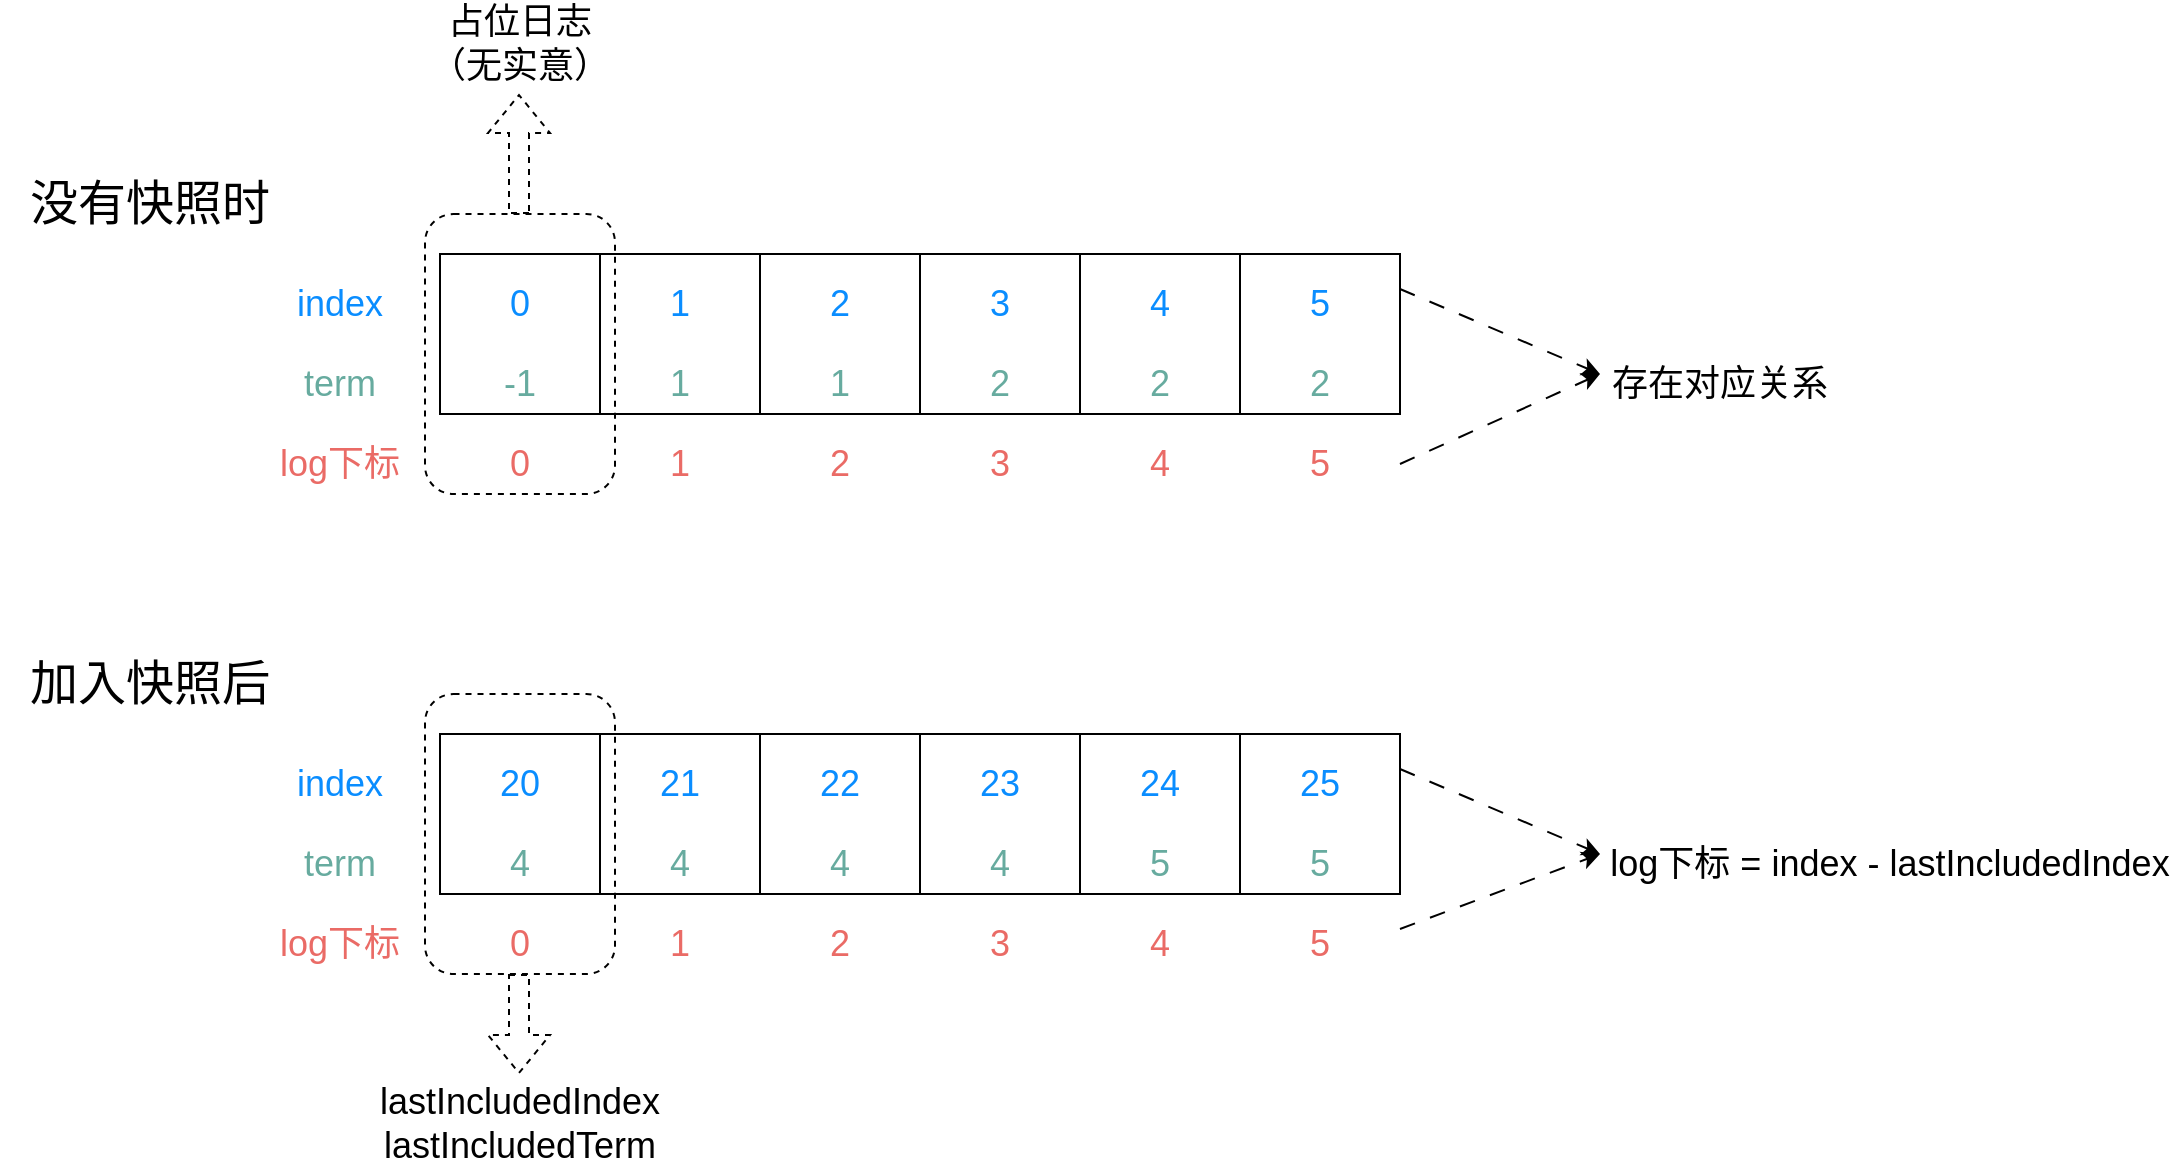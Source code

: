 <mxfile version="22.1.3" type="device">
  <diagram name="第 1 页" id="jEtxKbM4phd7YvFjF5oO">
    <mxGraphModel dx="11434" dy="833" grid="1" gridSize="10" guides="1" tooltips="1" connect="1" arrows="1" fold="1" page="1" pageScale="1" pageWidth="10000" pageHeight="10000" math="0" shadow="0">
      <root>
        <mxCell id="0" />
        <mxCell id="1" parent="0" />
        <mxCell id="5jNkxWglDAMmyHPoEOQR-1" value="&lt;font style=&quot;font-size: 24px;&quot;&gt;没有快照时&lt;/font&gt;" style="text;html=1;strokeColor=none;fillColor=none;align=center;verticalAlign=middle;whiteSpace=wrap;rounded=0;" vertex="1" parent="1">
          <mxGeometry x="-100" y="240" width="150" height="30" as="geometry" />
        </mxCell>
        <mxCell id="5jNkxWglDAMmyHPoEOQR-2" value="&lt;font style=&quot;font-size: 24px;&quot;&gt;加入快照后&lt;/font&gt;" style="text;html=1;strokeColor=none;fillColor=none;align=center;verticalAlign=middle;whiteSpace=wrap;rounded=0;" vertex="1" parent="1">
          <mxGeometry x="-95" y="480" width="140" height="30" as="geometry" />
        </mxCell>
        <mxCell id="5jNkxWglDAMmyHPoEOQR-3" value="" style="whiteSpace=wrap;html=1;aspect=fixed;fillColor=none;" vertex="1" parent="1">
          <mxGeometry x="120" y="280" width="80" height="80" as="geometry" />
        </mxCell>
        <mxCell id="5jNkxWglDAMmyHPoEOQR-4" value="&lt;font color=&quot;#ea6b66&quot; style=&quot;font-size: 18px;&quot;&gt;log下标&lt;/font&gt;" style="text;html=1;strokeColor=none;fillColor=none;align=center;verticalAlign=middle;whiteSpace=wrap;rounded=0;" vertex="1" parent="1">
          <mxGeometry x="30" y="370" width="80" height="30" as="geometry" />
        </mxCell>
        <mxCell id="5jNkxWglDAMmyHPoEOQR-5" value="&lt;font color=&quot;#0a8dff&quot; style=&quot;font-size: 18px;&quot;&gt;index&lt;/font&gt;" style="text;html=1;strokeColor=none;fillColor=none;align=center;verticalAlign=middle;whiteSpace=wrap;rounded=0;" vertex="1" parent="1">
          <mxGeometry x="30" y="290" width="80" height="30" as="geometry" />
        </mxCell>
        <mxCell id="5jNkxWglDAMmyHPoEOQR-7" value="&lt;font color=&quot;#0a8dff&quot; style=&quot;font-size: 18px;&quot;&gt;0&lt;/font&gt;" style="text;html=1;strokeColor=none;fillColor=none;align=center;verticalAlign=middle;whiteSpace=wrap;rounded=0;" vertex="1" parent="1">
          <mxGeometry x="120" y="290" width="80" height="30" as="geometry" />
        </mxCell>
        <mxCell id="5jNkxWglDAMmyHPoEOQR-8" value="&lt;font color=&quot;#ea6b66&quot; style=&quot;font-size: 18px;&quot;&gt;0&lt;/font&gt;" style="text;html=1;strokeColor=none;fillColor=none;align=center;verticalAlign=middle;whiteSpace=wrap;rounded=0;" vertex="1" parent="1">
          <mxGeometry x="120" y="370" width="80" height="30" as="geometry" />
        </mxCell>
        <mxCell id="5jNkxWglDAMmyHPoEOQR-9" value="&lt;font color=&quot;#67ab9f&quot; style=&quot;font-size: 18px;&quot;&gt;term&lt;/font&gt;" style="text;html=1;strokeColor=none;fillColor=none;align=center;verticalAlign=middle;whiteSpace=wrap;rounded=0;" vertex="1" parent="1">
          <mxGeometry x="30" y="330" width="80" height="30" as="geometry" />
        </mxCell>
        <mxCell id="5jNkxWglDAMmyHPoEOQR-10" value="&lt;font color=&quot;#67ab9f&quot; style=&quot;font-size: 18px;&quot;&gt;-1&lt;/font&gt;" style="text;html=1;strokeColor=none;fillColor=none;align=center;verticalAlign=middle;whiteSpace=wrap;rounded=0;" vertex="1" parent="1">
          <mxGeometry x="120" y="330" width="80" height="30" as="geometry" />
        </mxCell>
        <mxCell id="5jNkxWglDAMmyHPoEOQR-11" value="" style="whiteSpace=wrap;html=1;aspect=fixed;fillColor=none;" vertex="1" parent="1">
          <mxGeometry x="200" y="280" width="80" height="80" as="geometry" />
        </mxCell>
        <mxCell id="5jNkxWglDAMmyHPoEOQR-12" value="&lt;font color=&quot;#0a8dff&quot; style=&quot;font-size: 18px;&quot;&gt;1&lt;/font&gt;" style="text;html=1;strokeColor=none;fillColor=none;align=center;verticalAlign=middle;whiteSpace=wrap;rounded=0;" vertex="1" parent="1">
          <mxGeometry x="200" y="290" width="80" height="30" as="geometry" />
        </mxCell>
        <mxCell id="5jNkxWglDAMmyHPoEOQR-13" value="&lt;font color=&quot;#ea6b66&quot; style=&quot;font-size: 18px;&quot;&gt;1&lt;/font&gt;" style="text;html=1;strokeColor=none;fillColor=none;align=center;verticalAlign=middle;whiteSpace=wrap;rounded=0;" vertex="1" parent="1">
          <mxGeometry x="200" y="370" width="80" height="30" as="geometry" />
        </mxCell>
        <mxCell id="5jNkxWglDAMmyHPoEOQR-14" value="&lt;font color=&quot;#67ab9f&quot; style=&quot;font-size: 18px;&quot;&gt;1&lt;/font&gt;" style="text;html=1;strokeColor=none;fillColor=none;align=center;verticalAlign=middle;whiteSpace=wrap;rounded=0;" vertex="1" parent="1">
          <mxGeometry x="200" y="330" width="80" height="30" as="geometry" />
        </mxCell>
        <mxCell id="5jNkxWglDAMmyHPoEOQR-15" value="" style="whiteSpace=wrap;html=1;aspect=fixed;fillColor=none;" vertex="1" parent="1">
          <mxGeometry x="280" y="280" width="80" height="80" as="geometry" />
        </mxCell>
        <mxCell id="5jNkxWglDAMmyHPoEOQR-16" value="&lt;font color=&quot;#0a8dff&quot; style=&quot;font-size: 18px;&quot;&gt;2&lt;/font&gt;" style="text;html=1;strokeColor=none;fillColor=none;align=center;verticalAlign=middle;whiteSpace=wrap;rounded=0;" vertex="1" parent="1">
          <mxGeometry x="280" y="290" width="80" height="30" as="geometry" />
        </mxCell>
        <mxCell id="5jNkxWglDAMmyHPoEOQR-17" value="&lt;font color=&quot;#ea6b66&quot; style=&quot;font-size: 18px;&quot;&gt;2&lt;/font&gt;" style="text;html=1;strokeColor=none;fillColor=none;align=center;verticalAlign=middle;whiteSpace=wrap;rounded=0;" vertex="1" parent="1">
          <mxGeometry x="280" y="370" width="80" height="30" as="geometry" />
        </mxCell>
        <mxCell id="5jNkxWglDAMmyHPoEOQR-18" value="&lt;font color=&quot;#67ab9f&quot; style=&quot;font-size: 18px;&quot;&gt;1&lt;/font&gt;" style="text;html=1;strokeColor=none;fillColor=none;align=center;verticalAlign=middle;whiteSpace=wrap;rounded=0;" vertex="1" parent="1">
          <mxGeometry x="280" y="330" width="80" height="30" as="geometry" />
        </mxCell>
        <mxCell id="5jNkxWglDAMmyHPoEOQR-19" value="" style="whiteSpace=wrap;html=1;aspect=fixed;fillColor=none;" vertex="1" parent="1">
          <mxGeometry x="360" y="280" width="80" height="80" as="geometry" />
        </mxCell>
        <mxCell id="5jNkxWglDAMmyHPoEOQR-20" value="&lt;font color=&quot;#0a8dff&quot; style=&quot;font-size: 18px;&quot;&gt;3&lt;/font&gt;" style="text;html=1;strokeColor=none;fillColor=none;align=center;verticalAlign=middle;whiteSpace=wrap;rounded=0;" vertex="1" parent="1">
          <mxGeometry x="360" y="290" width="80" height="30" as="geometry" />
        </mxCell>
        <mxCell id="5jNkxWglDAMmyHPoEOQR-21" value="&lt;font color=&quot;#ea6b66&quot; style=&quot;font-size: 18px;&quot;&gt;3&lt;/font&gt;" style="text;html=1;strokeColor=none;fillColor=none;align=center;verticalAlign=middle;whiteSpace=wrap;rounded=0;" vertex="1" parent="1">
          <mxGeometry x="360" y="370" width="80" height="30" as="geometry" />
        </mxCell>
        <mxCell id="5jNkxWglDAMmyHPoEOQR-22" value="&lt;font color=&quot;#67ab9f&quot; style=&quot;font-size: 18px;&quot;&gt;2&lt;/font&gt;" style="text;html=1;strokeColor=none;fillColor=none;align=center;verticalAlign=middle;whiteSpace=wrap;rounded=0;" vertex="1" parent="1">
          <mxGeometry x="360" y="330" width="80" height="30" as="geometry" />
        </mxCell>
        <mxCell id="5jNkxWglDAMmyHPoEOQR-23" value="" style="whiteSpace=wrap;html=1;aspect=fixed;fillColor=none;" vertex="1" parent="1">
          <mxGeometry x="440" y="280" width="80" height="80" as="geometry" />
        </mxCell>
        <mxCell id="5jNkxWglDAMmyHPoEOQR-24" value="&lt;font color=&quot;#0a8dff&quot; style=&quot;font-size: 18px;&quot;&gt;4&lt;/font&gt;" style="text;html=1;strokeColor=none;fillColor=none;align=center;verticalAlign=middle;whiteSpace=wrap;rounded=0;" vertex="1" parent="1">
          <mxGeometry x="440" y="290" width="80" height="30" as="geometry" />
        </mxCell>
        <mxCell id="5jNkxWglDAMmyHPoEOQR-25" value="&lt;font color=&quot;#ea6b66&quot; style=&quot;font-size: 18px;&quot;&gt;4&lt;/font&gt;" style="text;html=1;strokeColor=none;fillColor=none;align=center;verticalAlign=middle;whiteSpace=wrap;rounded=0;" vertex="1" parent="1">
          <mxGeometry x="440" y="370" width="80" height="30" as="geometry" />
        </mxCell>
        <mxCell id="5jNkxWglDAMmyHPoEOQR-26" value="&lt;font color=&quot;#67ab9f&quot; style=&quot;font-size: 18px;&quot;&gt;2&lt;/font&gt;" style="text;html=1;strokeColor=none;fillColor=none;align=center;verticalAlign=middle;whiteSpace=wrap;rounded=0;" vertex="1" parent="1">
          <mxGeometry x="440" y="330" width="80" height="30" as="geometry" />
        </mxCell>
        <mxCell id="5jNkxWglDAMmyHPoEOQR-27" value="" style="whiteSpace=wrap;html=1;aspect=fixed;fillColor=none;" vertex="1" parent="1">
          <mxGeometry x="520" y="280" width="80" height="80" as="geometry" />
        </mxCell>
        <mxCell id="5jNkxWglDAMmyHPoEOQR-28" value="&lt;font color=&quot;#0a8dff&quot; style=&quot;font-size: 18px;&quot;&gt;5&lt;/font&gt;" style="text;html=1;strokeColor=none;fillColor=none;align=center;verticalAlign=middle;whiteSpace=wrap;rounded=0;" vertex="1" parent="1">
          <mxGeometry x="520" y="290" width="80" height="30" as="geometry" />
        </mxCell>
        <mxCell id="5jNkxWglDAMmyHPoEOQR-29" value="&lt;font color=&quot;#ea6b66&quot; style=&quot;font-size: 18px;&quot;&gt;5&lt;/font&gt;" style="text;html=1;strokeColor=none;fillColor=none;align=center;verticalAlign=middle;whiteSpace=wrap;rounded=0;" vertex="1" parent="1">
          <mxGeometry x="520" y="370" width="80" height="30" as="geometry" />
        </mxCell>
        <mxCell id="5jNkxWglDAMmyHPoEOQR-30" value="&lt;font color=&quot;#67ab9f&quot; style=&quot;font-size: 18px;&quot;&gt;2&lt;/font&gt;" style="text;html=1;strokeColor=none;fillColor=none;align=center;verticalAlign=middle;whiteSpace=wrap;rounded=0;" vertex="1" parent="1">
          <mxGeometry x="520" y="330" width="80" height="30" as="geometry" />
        </mxCell>
        <mxCell id="5jNkxWglDAMmyHPoEOQR-32" value="" style="whiteSpace=wrap;html=1;aspect=fixed;fillColor=none;" vertex="1" parent="1">
          <mxGeometry x="120" y="520" width="80" height="80" as="geometry" />
        </mxCell>
        <mxCell id="5jNkxWglDAMmyHPoEOQR-33" value="&lt;font color=&quot;#ea6b66&quot; style=&quot;font-size: 18px;&quot;&gt;log下标&lt;/font&gt;" style="text;html=1;strokeColor=none;fillColor=none;align=center;verticalAlign=middle;whiteSpace=wrap;rounded=0;" vertex="1" parent="1">
          <mxGeometry x="30" y="610" width="80" height="30" as="geometry" />
        </mxCell>
        <mxCell id="5jNkxWglDAMmyHPoEOQR-34" value="&lt;font color=&quot;#0a8dff&quot; style=&quot;font-size: 18px;&quot;&gt;index&lt;/font&gt;" style="text;html=1;strokeColor=none;fillColor=none;align=center;verticalAlign=middle;whiteSpace=wrap;rounded=0;" vertex="1" parent="1">
          <mxGeometry x="30" y="530" width="80" height="30" as="geometry" />
        </mxCell>
        <mxCell id="5jNkxWglDAMmyHPoEOQR-35" value="&lt;font color=&quot;#0a8dff&quot; style=&quot;font-size: 18px;&quot;&gt;20&lt;/font&gt;" style="text;html=1;strokeColor=none;fillColor=none;align=center;verticalAlign=middle;whiteSpace=wrap;rounded=0;" vertex="1" parent="1">
          <mxGeometry x="120" y="530" width="80" height="30" as="geometry" />
        </mxCell>
        <mxCell id="5jNkxWglDAMmyHPoEOQR-36" value="&lt;font color=&quot;#ea6b66&quot; style=&quot;font-size: 18px;&quot;&gt;0&lt;/font&gt;" style="text;html=1;strokeColor=none;fillColor=none;align=center;verticalAlign=middle;whiteSpace=wrap;rounded=0;" vertex="1" parent="1">
          <mxGeometry x="120" y="610" width="80" height="30" as="geometry" />
        </mxCell>
        <mxCell id="5jNkxWglDAMmyHPoEOQR-37" value="&lt;font color=&quot;#67ab9f&quot; style=&quot;font-size: 18px;&quot;&gt;term&lt;/font&gt;" style="text;html=1;strokeColor=none;fillColor=none;align=center;verticalAlign=middle;whiteSpace=wrap;rounded=0;" vertex="1" parent="1">
          <mxGeometry x="30" y="570" width="80" height="30" as="geometry" />
        </mxCell>
        <mxCell id="5jNkxWglDAMmyHPoEOQR-38" value="&lt;font color=&quot;#67ab9f&quot; style=&quot;font-size: 18px;&quot;&gt;4&lt;/font&gt;" style="text;html=1;strokeColor=none;fillColor=none;align=center;verticalAlign=middle;whiteSpace=wrap;rounded=0;" vertex="1" parent="1">
          <mxGeometry x="120" y="570" width="80" height="30" as="geometry" />
        </mxCell>
        <mxCell id="5jNkxWglDAMmyHPoEOQR-39" value="" style="whiteSpace=wrap;html=1;aspect=fixed;fillColor=none;" vertex="1" parent="1">
          <mxGeometry x="200" y="520" width="80" height="80" as="geometry" />
        </mxCell>
        <mxCell id="5jNkxWglDAMmyHPoEOQR-40" value="&lt;font color=&quot;#0a8dff&quot; style=&quot;font-size: 18px;&quot;&gt;21&lt;/font&gt;" style="text;html=1;strokeColor=none;fillColor=none;align=center;verticalAlign=middle;whiteSpace=wrap;rounded=0;" vertex="1" parent="1">
          <mxGeometry x="200" y="530" width="80" height="30" as="geometry" />
        </mxCell>
        <mxCell id="5jNkxWglDAMmyHPoEOQR-41" value="&lt;font color=&quot;#ea6b66&quot; style=&quot;font-size: 18px;&quot;&gt;1&lt;/font&gt;" style="text;html=1;strokeColor=none;fillColor=none;align=center;verticalAlign=middle;whiteSpace=wrap;rounded=0;" vertex="1" parent="1">
          <mxGeometry x="200" y="610" width="80" height="30" as="geometry" />
        </mxCell>
        <mxCell id="5jNkxWglDAMmyHPoEOQR-42" value="&lt;font color=&quot;#67ab9f&quot; style=&quot;font-size: 18px;&quot;&gt;4&lt;/font&gt;" style="text;html=1;strokeColor=none;fillColor=none;align=center;verticalAlign=middle;whiteSpace=wrap;rounded=0;" vertex="1" parent="1">
          <mxGeometry x="200" y="570" width="80" height="30" as="geometry" />
        </mxCell>
        <mxCell id="5jNkxWglDAMmyHPoEOQR-43" value="" style="whiteSpace=wrap;html=1;aspect=fixed;fillColor=none;" vertex="1" parent="1">
          <mxGeometry x="280" y="520" width="80" height="80" as="geometry" />
        </mxCell>
        <mxCell id="5jNkxWglDAMmyHPoEOQR-44" value="&lt;font color=&quot;#0a8dff&quot; style=&quot;font-size: 18px;&quot;&gt;22&lt;/font&gt;" style="text;html=1;strokeColor=none;fillColor=none;align=center;verticalAlign=middle;whiteSpace=wrap;rounded=0;" vertex="1" parent="1">
          <mxGeometry x="280" y="530" width="80" height="30" as="geometry" />
        </mxCell>
        <mxCell id="5jNkxWglDAMmyHPoEOQR-45" value="&lt;font color=&quot;#ea6b66&quot; style=&quot;font-size: 18px;&quot;&gt;2&lt;/font&gt;" style="text;html=1;strokeColor=none;fillColor=none;align=center;verticalAlign=middle;whiteSpace=wrap;rounded=0;" vertex="1" parent="1">
          <mxGeometry x="280" y="610" width="80" height="30" as="geometry" />
        </mxCell>
        <mxCell id="5jNkxWglDAMmyHPoEOQR-46" value="&lt;font color=&quot;#67ab9f&quot; style=&quot;font-size: 18px;&quot;&gt;4&lt;/font&gt;" style="text;html=1;strokeColor=none;fillColor=none;align=center;verticalAlign=middle;whiteSpace=wrap;rounded=0;" vertex="1" parent="1">
          <mxGeometry x="280" y="570" width="80" height="30" as="geometry" />
        </mxCell>
        <mxCell id="5jNkxWglDAMmyHPoEOQR-47" value="" style="whiteSpace=wrap;html=1;aspect=fixed;fillColor=none;" vertex="1" parent="1">
          <mxGeometry x="360" y="520" width="80" height="80" as="geometry" />
        </mxCell>
        <mxCell id="5jNkxWglDAMmyHPoEOQR-48" value="&lt;font color=&quot;#0a8dff&quot; style=&quot;font-size: 18px;&quot;&gt;23&lt;/font&gt;" style="text;html=1;strokeColor=none;fillColor=none;align=center;verticalAlign=middle;whiteSpace=wrap;rounded=0;" vertex="1" parent="1">
          <mxGeometry x="360" y="530" width="80" height="30" as="geometry" />
        </mxCell>
        <mxCell id="5jNkxWglDAMmyHPoEOQR-49" value="&lt;font color=&quot;#ea6b66&quot; style=&quot;font-size: 18px;&quot;&gt;3&lt;/font&gt;" style="text;html=1;strokeColor=none;fillColor=none;align=center;verticalAlign=middle;whiteSpace=wrap;rounded=0;" vertex="1" parent="1">
          <mxGeometry x="360" y="610" width="80" height="30" as="geometry" />
        </mxCell>
        <mxCell id="5jNkxWglDAMmyHPoEOQR-50" value="&lt;font color=&quot;#67ab9f&quot; style=&quot;font-size: 18px;&quot;&gt;4&lt;/font&gt;" style="text;html=1;strokeColor=none;fillColor=none;align=center;verticalAlign=middle;whiteSpace=wrap;rounded=0;" vertex="1" parent="1">
          <mxGeometry x="360" y="570" width="80" height="30" as="geometry" />
        </mxCell>
        <mxCell id="5jNkxWglDAMmyHPoEOQR-51" value="" style="whiteSpace=wrap;html=1;aspect=fixed;fillColor=none;" vertex="1" parent="1">
          <mxGeometry x="440" y="520" width="80" height="80" as="geometry" />
        </mxCell>
        <mxCell id="5jNkxWglDAMmyHPoEOQR-52" value="&lt;font color=&quot;#0a8dff&quot; style=&quot;font-size: 18px;&quot;&gt;24&lt;/font&gt;" style="text;html=1;strokeColor=none;fillColor=none;align=center;verticalAlign=middle;whiteSpace=wrap;rounded=0;" vertex="1" parent="1">
          <mxGeometry x="440" y="530" width="80" height="30" as="geometry" />
        </mxCell>
        <mxCell id="5jNkxWglDAMmyHPoEOQR-53" value="&lt;font color=&quot;#ea6b66&quot; style=&quot;font-size: 18px;&quot;&gt;4&lt;/font&gt;" style="text;html=1;strokeColor=none;fillColor=none;align=center;verticalAlign=middle;whiteSpace=wrap;rounded=0;" vertex="1" parent="1">
          <mxGeometry x="440" y="610" width="80" height="30" as="geometry" />
        </mxCell>
        <mxCell id="5jNkxWglDAMmyHPoEOQR-54" value="&lt;font color=&quot;#67ab9f&quot; style=&quot;font-size: 18px;&quot;&gt;5&lt;/font&gt;" style="text;html=1;strokeColor=none;fillColor=none;align=center;verticalAlign=middle;whiteSpace=wrap;rounded=0;" vertex="1" parent="1">
          <mxGeometry x="440" y="570" width="80" height="30" as="geometry" />
        </mxCell>
        <mxCell id="5jNkxWglDAMmyHPoEOQR-55" value="" style="whiteSpace=wrap;html=1;aspect=fixed;fillColor=none;" vertex="1" parent="1">
          <mxGeometry x="520" y="520" width="80" height="80" as="geometry" />
        </mxCell>
        <mxCell id="5jNkxWglDAMmyHPoEOQR-56" value="&lt;font color=&quot;#0a8dff&quot; style=&quot;font-size: 18px;&quot;&gt;25&lt;/font&gt;" style="text;html=1;strokeColor=none;fillColor=none;align=center;verticalAlign=middle;whiteSpace=wrap;rounded=0;" vertex="1" parent="1">
          <mxGeometry x="520" y="530" width="80" height="30" as="geometry" />
        </mxCell>
        <mxCell id="5jNkxWglDAMmyHPoEOQR-57" value="&lt;font color=&quot;#ea6b66&quot; style=&quot;font-size: 18px;&quot;&gt;5&lt;/font&gt;" style="text;html=1;strokeColor=none;fillColor=none;align=center;verticalAlign=middle;whiteSpace=wrap;rounded=0;" vertex="1" parent="1">
          <mxGeometry x="520" y="610" width="80" height="30" as="geometry" />
        </mxCell>
        <mxCell id="5jNkxWglDAMmyHPoEOQR-58" value="&lt;font color=&quot;#67ab9f&quot; style=&quot;font-size: 18px;&quot;&gt;5&lt;/font&gt;" style="text;html=1;strokeColor=none;fillColor=none;align=center;verticalAlign=middle;whiteSpace=wrap;rounded=0;" vertex="1" parent="1">
          <mxGeometry x="520" y="570" width="80" height="30" as="geometry" />
        </mxCell>
        <mxCell id="5jNkxWglDAMmyHPoEOQR-59" value="" style="rounded=1;whiteSpace=wrap;html=1;fillColor=none;dashed=1;" vertex="1" parent="1">
          <mxGeometry x="112.5" y="260" width="95" height="140" as="geometry" />
        </mxCell>
        <mxCell id="5jNkxWglDAMmyHPoEOQR-60" value="" style="rounded=1;whiteSpace=wrap;html=1;fillColor=none;dashed=1;" vertex="1" parent="1">
          <mxGeometry x="112.5" y="500" width="95" height="140" as="geometry" />
        </mxCell>
        <mxCell id="5jNkxWglDAMmyHPoEOQR-61" value="" style="shape=flexArrow;endArrow=classic;html=1;rounded=0;dashed=1;" edge="1" parent="1">
          <mxGeometry width="50" height="50" relative="1" as="geometry">
            <mxPoint x="159.5" y="260" as="sourcePoint" />
            <mxPoint x="159.5" y="200" as="targetPoint" />
          </mxGeometry>
        </mxCell>
        <mxCell id="5jNkxWglDAMmyHPoEOQR-62" value="" style="shape=flexArrow;endArrow=classic;html=1;rounded=0;dashed=1;" edge="1" parent="1">
          <mxGeometry width="50" height="50" relative="1" as="geometry">
            <mxPoint x="159.5" y="640" as="sourcePoint" />
            <mxPoint x="159.5" y="690" as="targetPoint" />
          </mxGeometry>
        </mxCell>
        <mxCell id="5jNkxWglDAMmyHPoEOQR-63" value="&lt;font style=&quot;font-size: 18px;&quot;&gt;占位日志（无实意）&lt;/font&gt;" style="text;html=1;strokeColor=none;fillColor=none;align=center;verticalAlign=middle;whiteSpace=wrap;rounded=0;" vertex="1" parent="1">
          <mxGeometry x="110" y="160" width="100" height="30" as="geometry" />
        </mxCell>
        <mxCell id="5jNkxWglDAMmyHPoEOQR-64" value="&lt;font style=&quot;font-size: 18px;&quot;&gt;lastIncludedIndex&lt;br&gt;lastIncludedTerm&lt;br&gt;&lt;/font&gt;" style="text;html=1;strokeColor=none;fillColor=none;align=center;verticalAlign=middle;whiteSpace=wrap;rounded=0;" vertex="1" parent="1">
          <mxGeometry x="110" y="700" width="100" height="30" as="geometry" />
        </mxCell>
        <mxCell id="5jNkxWglDAMmyHPoEOQR-65" value="" style="endArrow=classic;html=1;rounded=0;exitX=1;exitY=0.25;exitDx=0;exitDy=0;dashed=1;dashPattern=8 8;" edge="1" parent="1" source="5jNkxWglDAMmyHPoEOQR-28">
          <mxGeometry width="50" height="50" relative="1" as="geometry">
            <mxPoint x="640" y="260" as="sourcePoint" />
            <mxPoint x="700" y="340" as="targetPoint" />
          </mxGeometry>
        </mxCell>
        <mxCell id="5jNkxWglDAMmyHPoEOQR-66" value="" style="endArrow=classic;html=1;rounded=0;exitX=1;exitY=0.5;exitDx=0;exitDy=0;dashed=1;dashPattern=8 8;" edge="1" parent="1" source="5jNkxWglDAMmyHPoEOQR-29">
          <mxGeometry width="50" height="50" relative="1" as="geometry">
            <mxPoint x="610" y="308" as="sourcePoint" />
            <mxPoint x="700" y="340" as="targetPoint" />
          </mxGeometry>
        </mxCell>
        <mxCell id="5jNkxWglDAMmyHPoEOQR-67" value="" style="endArrow=classic;html=1;rounded=0;exitX=1;exitY=0.25;exitDx=0;exitDy=0;dashed=1;dashPattern=8 8;" edge="1" parent="1" source="5jNkxWglDAMmyHPoEOQR-56">
          <mxGeometry width="50" height="50" relative="1" as="geometry">
            <mxPoint x="610" y="308" as="sourcePoint" />
            <mxPoint x="700" y="580" as="targetPoint" />
          </mxGeometry>
        </mxCell>
        <mxCell id="5jNkxWglDAMmyHPoEOQR-68" value="" style="endArrow=classic;html=1;rounded=0;exitX=1;exitY=0.25;exitDx=0;exitDy=0;dashed=1;dashPattern=8 8;" edge="1" parent="1" source="5jNkxWglDAMmyHPoEOQR-57">
          <mxGeometry width="50" height="50" relative="1" as="geometry">
            <mxPoint x="610" y="548" as="sourcePoint" />
            <mxPoint x="700" y="580" as="targetPoint" />
          </mxGeometry>
        </mxCell>
        <mxCell id="5jNkxWglDAMmyHPoEOQR-69" value="&lt;span style=&quot;font-size: 18px;&quot;&gt;存在对应关系&lt;/span&gt;" style="text;html=1;strokeColor=none;fillColor=none;align=center;verticalAlign=middle;whiteSpace=wrap;rounded=0;" vertex="1" parent="1">
          <mxGeometry x="700" y="330" width="120" height="30" as="geometry" />
        </mxCell>
        <mxCell id="5jNkxWglDAMmyHPoEOQR-70" value="&lt;span style=&quot;font-size: 18px;&quot;&gt;log下标 = index - lastIncludedIndex&lt;/span&gt;" style="text;html=1;strokeColor=none;fillColor=none;align=center;verticalAlign=middle;whiteSpace=wrap;rounded=0;" vertex="1" parent="1">
          <mxGeometry x="700" y="570" width="290" height="30" as="geometry" />
        </mxCell>
      </root>
    </mxGraphModel>
  </diagram>
</mxfile>
